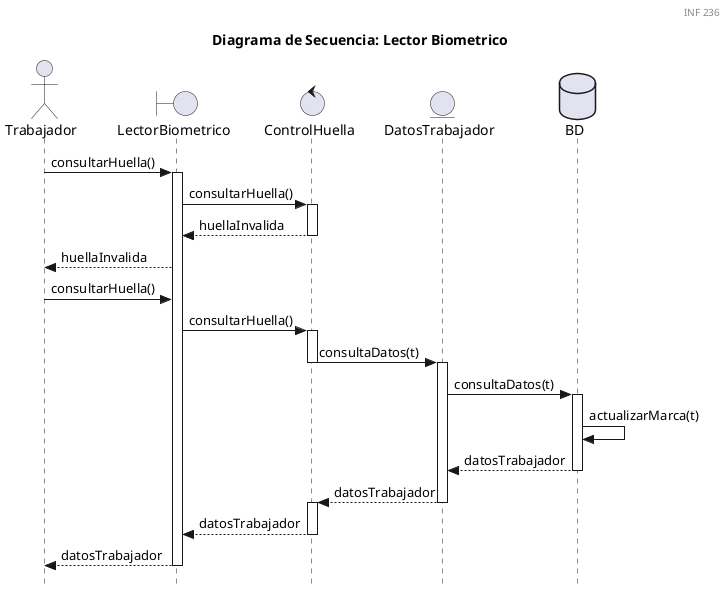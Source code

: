 @startuml
title Diagrama de Secuencia: Lector Biometrico
header INF 236
skinparam style strictuml

actor Trabajador as Foo1
boundary LectorBiometrico as Foo2
control ControlHuella as Foo3
entity DatosTrabajador as Foo4
database BD as Foo5

Foo1 -> Foo2 : consultarHuella()
activate Foo2 
Foo2 -> Foo3 : consultarHuella()
activate Foo3
Foo3 --> Foo2 : huellaInvalida
deactivate Foo3
Foo2 --> Foo1 : huellaInvalida
Foo1 -> Foo2 : consultarHuella()
Foo2 -> Foo3 : consultarHuella()
activate Foo3
Foo3 -> Foo4 : consultaDatos(t)
deactivate Foo3
activate Foo4
Foo4 -> Foo5 : consultaDatos(t)
activate Foo5
Foo5 -> Foo5 : actualizarMarca(t)
Foo5 --> Foo4 : datosTrabajador
deactivate Foo5
Foo4 --> Foo3 : datosTrabajador
deactivate Foo4
activate Foo3
Foo3 --> Foo2 : datosTrabajador
deactivate Foo3
Foo2 --> Foo1 : datosTrabajador
deactivate Foo2

@enduml